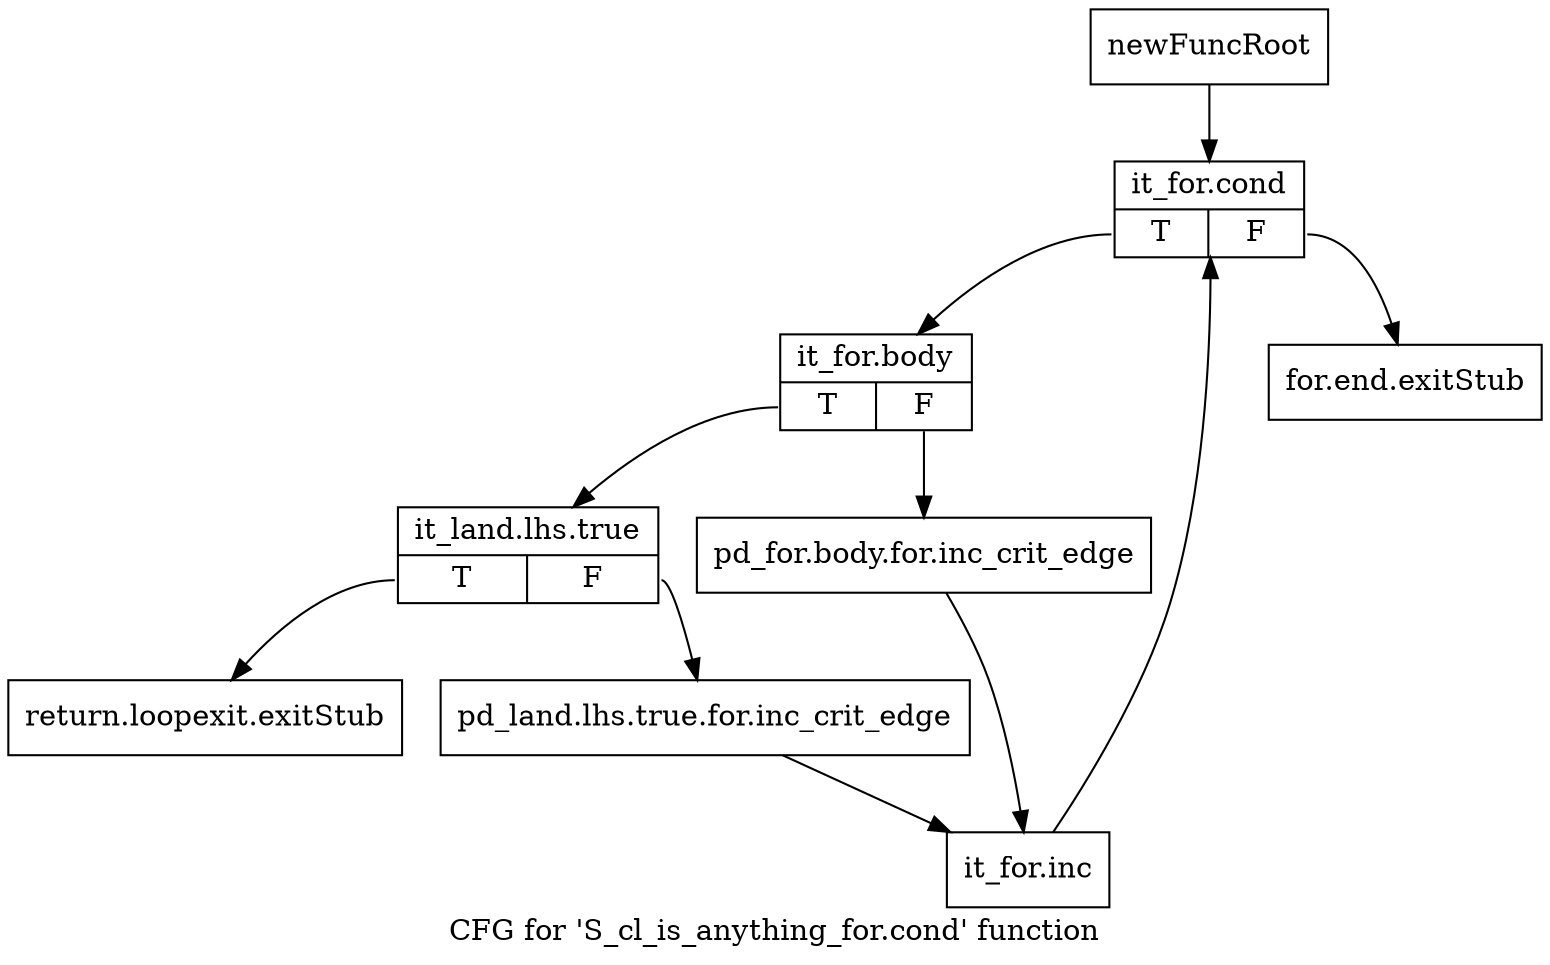 digraph "CFG for 'S_cl_is_anything_for.cond' function" {
	label="CFG for 'S_cl_is_anything_for.cond' function";

	Node0x512ad50 [shape=record,label="{newFuncRoot}"];
	Node0x512ad50 -> Node0x512ae40;
	Node0x512ada0 [shape=record,label="{for.end.exitStub}"];
	Node0x512adf0 [shape=record,label="{return.loopexit.exitStub}"];
	Node0x512ae40 [shape=record,label="{it_for.cond|{<s0>T|<s1>F}}"];
	Node0x512ae40:s0 -> Node0x512ae90;
	Node0x512ae40:s1 -> Node0x512ada0;
	Node0x512ae90 [shape=record,label="{it_for.body|{<s0>T|<s1>F}}"];
	Node0x512ae90:s0 -> Node0x512af30;
	Node0x512ae90:s1 -> Node0x512aee0;
	Node0x512aee0 [shape=record,label="{pd_for.body.for.inc_crit_edge}"];
	Node0x512aee0 -> Node0x512afd0;
	Node0x512af30 [shape=record,label="{it_land.lhs.true|{<s0>T|<s1>F}}"];
	Node0x512af30:s0 -> Node0x512adf0;
	Node0x512af30:s1 -> Node0x512af80;
	Node0x512af80 [shape=record,label="{pd_land.lhs.true.for.inc_crit_edge}"];
	Node0x512af80 -> Node0x512afd0;
	Node0x512afd0 [shape=record,label="{it_for.inc}"];
	Node0x512afd0 -> Node0x512ae40;
}
